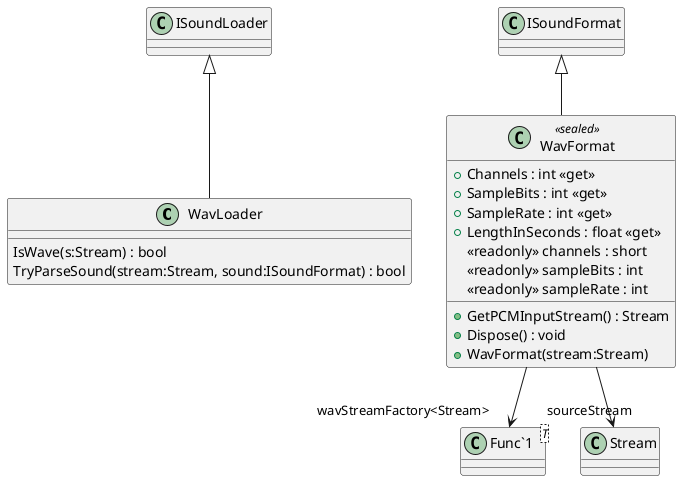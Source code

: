 @startuml
class WavLoader {
    IsWave(s:Stream) : bool
    TryParseSound(stream:Stream, sound:ISoundFormat) : bool
}
class WavFormat <<sealed>> {
    + Channels : int <<get>>
    + SampleBits : int <<get>>
    + SampleRate : int <<get>>
    + LengthInSeconds : float <<get>>
    + GetPCMInputStream() : Stream
    + Dispose() : void
    <<readonly>> channels : short
    <<readonly>> sampleBits : int
    <<readonly>> sampleRate : int
    + WavFormat(stream:Stream)
}
class "Func`1"<T> {
}
ISoundLoader <|-- WavLoader
ISoundFormat <|-- WavFormat
WavFormat --> "sourceStream" Stream
WavFormat --> "wavStreamFactory<Stream>" "Func`1"
@enduml
